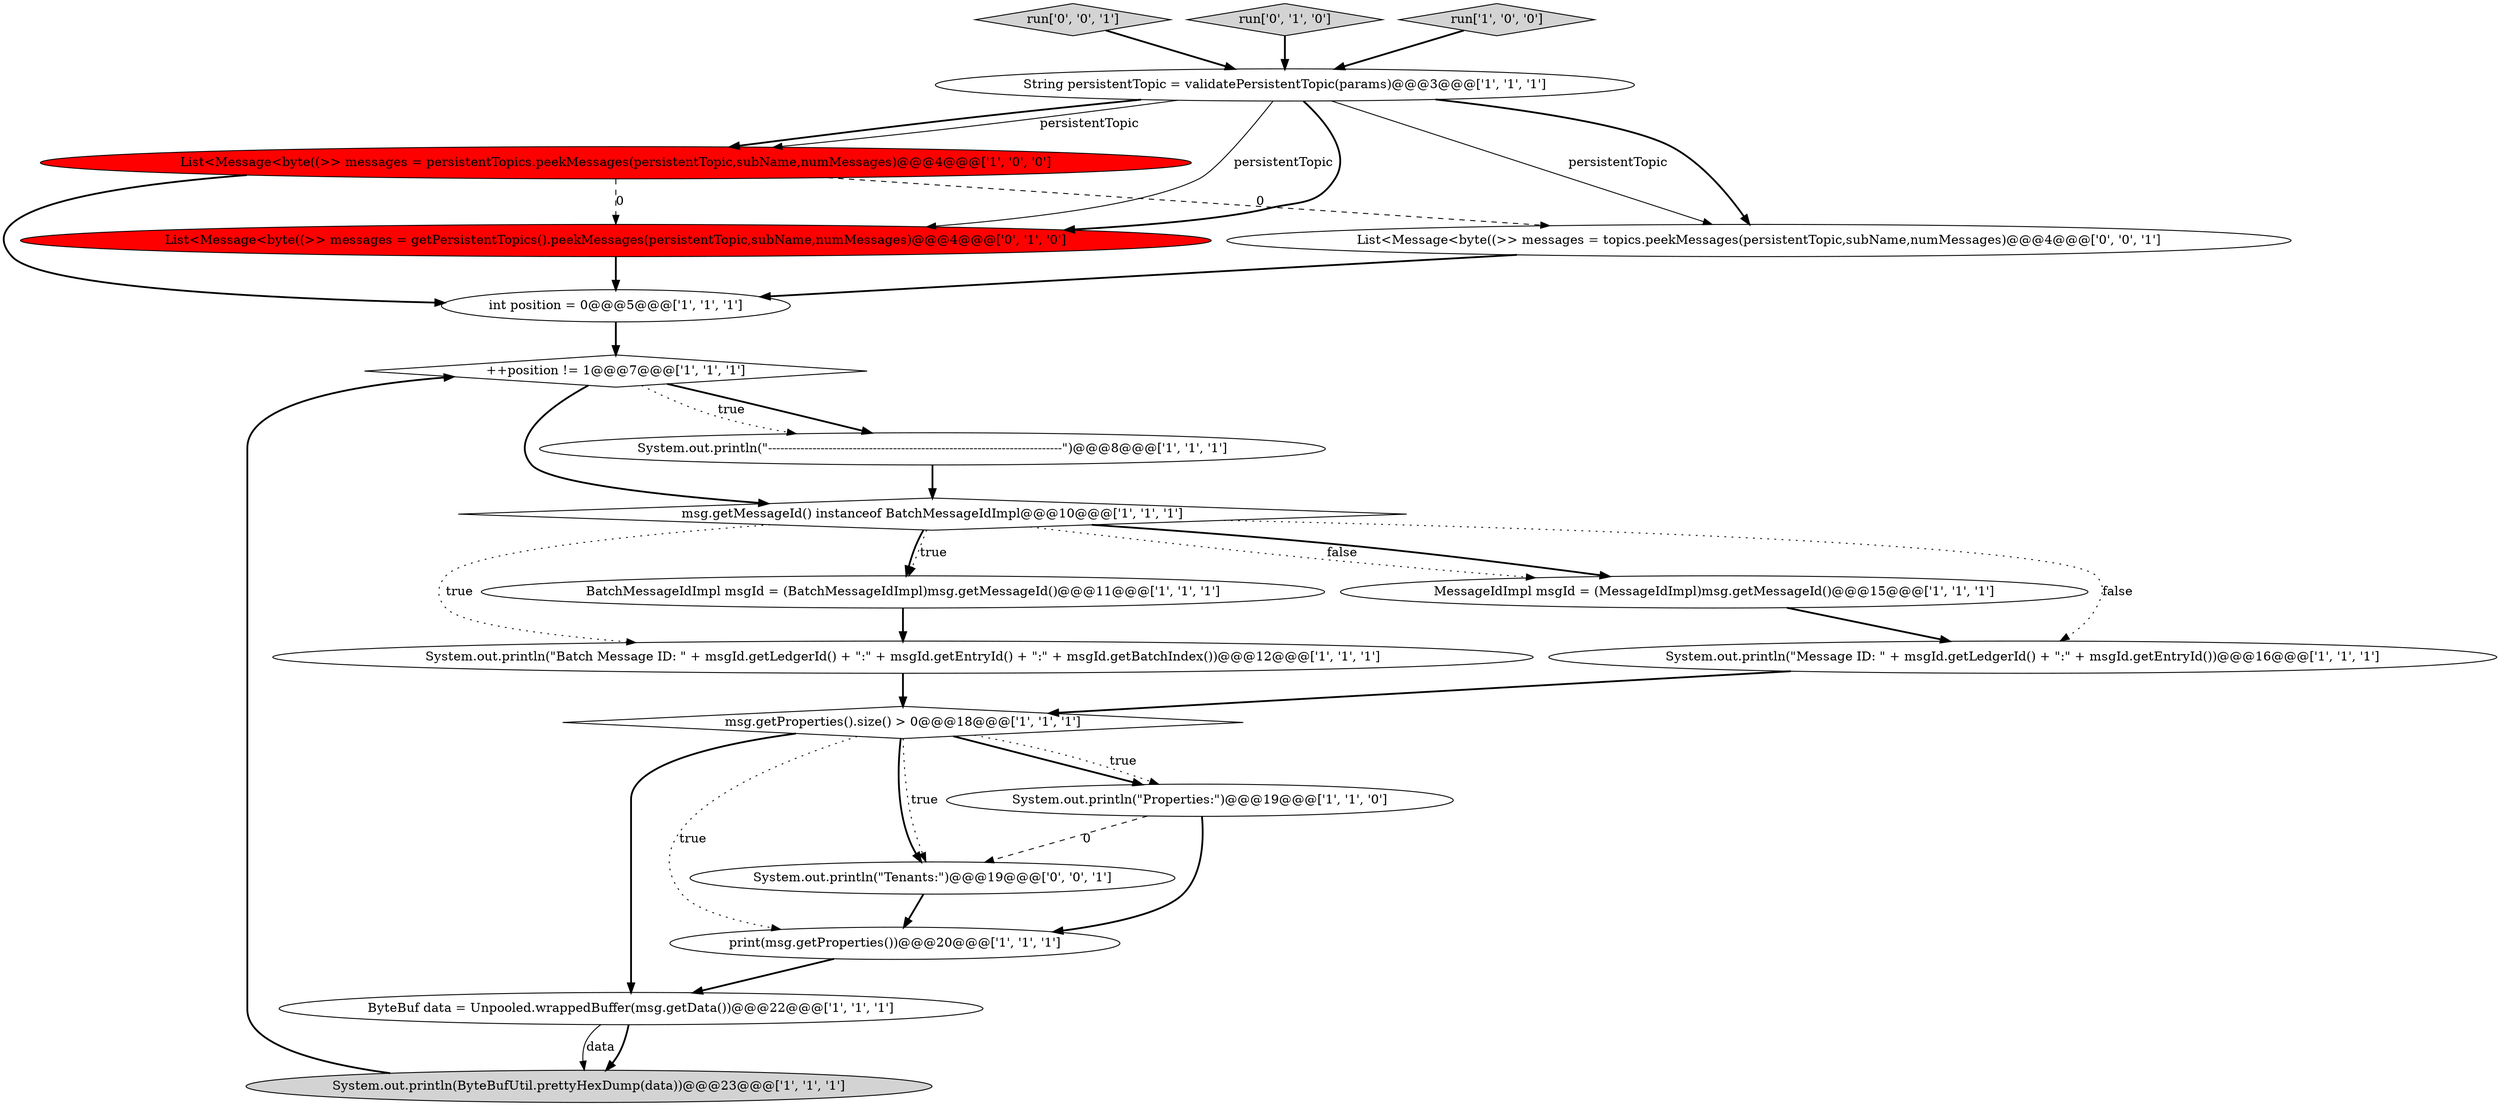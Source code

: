 digraph {
18 [style = filled, label = "run['0', '0', '1']", fillcolor = lightgray, shape = diamond image = "AAA0AAABBB3BBB"];
10 [style = filled, label = "System.out.println(ByteBufUtil.prettyHexDump(data))@@@23@@@['1', '1', '1']", fillcolor = lightgray, shape = ellipse image = "AAA0AAABBB1BBB"];
7 [style = filled, label = "msg.getProperties().size() > 0@@@18@@@['1', '1', '1']", fillcolor = white, shape = diamond image = "AAA0AAABBB1BBB"];
4 [style = filled, label = "System.out.println(\"Message ID: \" + msgId.getLedgerId() + \":\" + msgId.getEntryId())@@@16@@@['1', '1', '1']", fillcolor = white, shape = ellipse image = "AAA0AAABBB1BBB"];
1 [style = filled, label = "List<Message<byte((>> messages = persistentTopics.peekMessages(persistentTopic,subName,numMessages)@@@4@@@['1', '0', '0']", fillcolor = red, shape = ellipse image = "AAA1AAABBB1BBB"];
15 [style = filled, label = "BatchMessageIdImpl msgId = (BatchMessageIdImpl)msg.getMessageId()@@@11@@@['1', '1', '1']", fillcolor = white, shape = ellipse image = "AAA0AAABBB1BBB"];
13 [style = filled, label = "MessageIdImpl msgId = (MessageIdImpl)msg.getMessageId()@@@15@@@['1', '1', '1']", fillcolor = white, shape = ellipse image = "AAA0AAABBB1BBB"];
12 [style = filled, label = "System.out.println(\"Batch Message ID: \" + msgId.getLedgerId() + \":\" + msgId.getEntryId() + \":\" + msgId.getBatchIndex())@@@12@@@['1', '1', '1']", fillcolor = white, shape = ellipse image = "AAA0AAABBB1BBB"];
14 [style = filled, label = "System.out.println(\"-------------------------------------------------------------------------\")@@@8@@@['1', '1', '1']", fillcolor = white, shape = ellipse image = "AAA0AAABBB1BBB"];
2 [style = filled, label = "++position != 1@@@7@@@['1', '1', '1']", fillcolor = white, shape = diamond image = "AAA0AAABBB1BBB"];
19 [style = filled, label = "System.out.println(\"Tenants:\")@@@19@@@['0', '0', '1']", fillcolor = white, shape = ellipse image = "AAA0AAABBB3BBB"];
0 [style = filled, label = "System.out.println(\"Properties:\")@@@19@@@['1', '1', '0']", fillcolor = white, shape = ellipse image = "AAA0AAABBB1BBB"];
17 [style = filled, label = "List<Message<byte((>> messages = getPersistentTopics().peekMessages(persistentTopic,subName,numMessages)@@@4@@@['0', '1', '0']", fillcolor = red, shape = ellipse image = "AAA1AAABBB2BBB"];
6 [style = filled, label = "ByteBuf data = Unpooled.wrappedBuffer(msg.getData())@@@22@@@['1', '1', '1']", fillcolor = white, shape = ellipse image = "AAA0AAABBB1BBB"];
3 [style = filled, label = "String persistentTopic = validatePersistentTopic(params)@@@3@@@['1', '1', '1']", fillcolor = white, shape = ellipse image = "AAA0AAABBB1BBB"];
9 [style = filled, label = "print(msg.getProperties())@@@20@@@['1', '1', '1']", fillcolor = white, shape = ellipse image = "AAA0AAABBB1BBB"];
8 [style = filled, label = "int position = 0@@@5@@@['1', '1', '1']", fillcolor = white, shape = ellipse image = "AAA0AAABBB1BBB"];
16 [style = filled, label = "run['0', '1', '0']", fillcolor = lightgray, shape = diamond image = "AAA0AAABBB2BBB"];
5 [style = filled, label = "msg.getMessageId() instanceof BatchMessageIdImpl@@@10@@@['1', '1', '1']", fillcolor = white, shape = diamond image = "AAA0AAABBB1BBB"];
11 [style = filled, label = "run['1', '0', '0']", fillcolor = lightgray, shape = diamond image = "AAA0AAABBB1BBB"];
20 [style = filled, label = "List<Message<byte((>> messages = topics.peekMessages(persistentTopic,subName,numMessages)@@@4@@@['0', '0', '1']", fillcolor = white, shape = ellipse image = "AAA0AAABBB3BBB"];
3->17 [style = solid, label="persistentTopic"];
17->8 [style = bold, label=""];
16->3 [style = bold, label=""];
18->3 [style = bold, label=""];
3->20 [style = solid, label="persistentTopic"];
0->9 [style = bold, label=""];
1->8 [style = bold, label=""];
3->1 [style = bold, label=""];
7->19 [style = dotted, label="true"];
0->19 [style = dashed, label="0"];
3->1 [style = solid, label="persistentTopic"];
5->15 [style = bold, label=""];
7->0 [style = bold, label=""];
5->12 [style = dotted, label="true"];
7->9 [style = dotted, label="true"];
7->0 [style = dotted, label="true"];
5->15 [style = dotted, label="true"];
12->7 [style = bold, label=""];
4->7 [style = bold, label=""];
9->6 [style = bold, label=""];
1->20 [style = dashed, label="0"];
20->8 [style = bold, label=""];
3->20 [style = bold, label=""];
5->13 [style = dotted, label="false"];
1->17 [style = dashed, label="0"];
8->2 [style = bold, label=""];
19->9 [style = bold, label=""];
11->3 [style = bold, label=""];
6->10 [style = bold, label=""];
5->13 [style = bold, label=""];
2->14 [style = bold, label=""];
7->6 [style = bold, label=""];
6->10 [style = solid, label="data"];
3->17 [style = bold, label=""];
2->14 [style = dotted, label="true"];
10->2 [style = bold, label=""];
15->12 [style = bold, label=""];
7->19 [style = bold, label=""];
2->5 [style = bold, label=""];
14->5 [style = bold, label=""];
13->4 [style = bold, label=""];
5->4 [style = dotted, label="false"];
}
